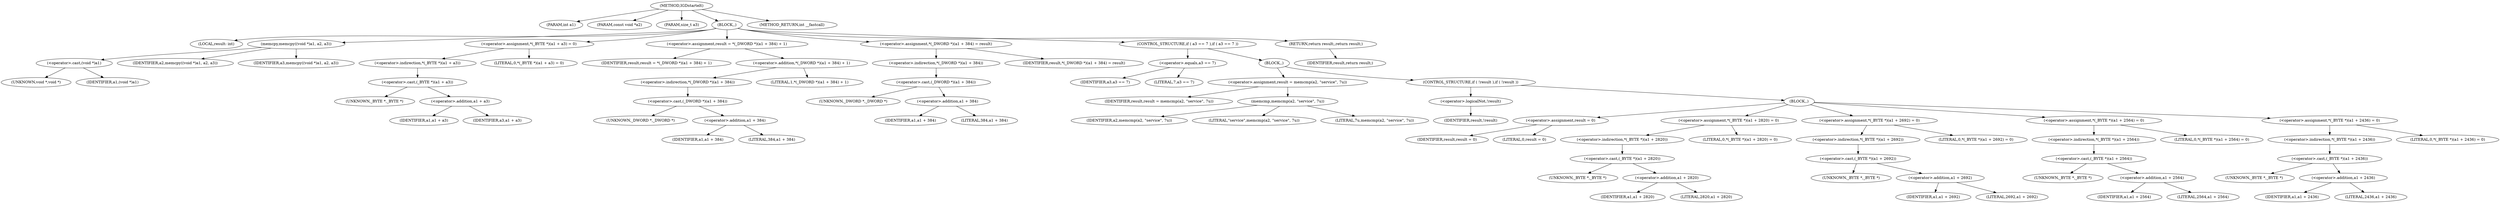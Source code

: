 digraph IGDstartelt {  
"1000102" [label = "(METHOD,IGDstartelt)" ]
"1000103" [label = "(PARAM,int a1)" ]
"1000104" [label = "(PARAM,const void *a2)" ]
"1000105" [label = "(PARAM,size_t a3)" ]
"1000106" [label = "(BLOCK,,)" ]
"1000107" [label = "(LOCAL,result: int)" ]
"1000108" [label = "(memcpy,memcpy((void *)a1, a2, a3))" ]
"1000109" [label = "(<operator>.cast,(void *)a1)" ]
"1000110" [label = "(UNKNOWN,void *,void *)" ]
"1000111" [label = "(IDENTIFIER,a1,(void *)a1)" ]
"1000112" [label = "(IDENTIFIER,a2,memcpy((void *)a1, a2, a3))" ]
"1000113" [label = "(IDENTIFIER,a3,memcpy((void *)a1, a2, a3))" ]
"1000114" [label = "(<operator>.assignment,*(_BYTE *)(a1 + a3) = 0)" ]
"1000115" [label = "(<operator>.indirection,*(_BYTE *)(a1 + a3))" ]
"1000116" [label = "(<operator>.cast,(_BYTE *)(a1 + a3))" ]
"1000117" [label = "(UNKNOWN,_BYTE *,_BYTE *)" ]
"1000118" [label = "(<operator>.addition,a1 + a3)" ]
"1000119" [label = "(IDENTIFIER,a1,a1 + a3)" ]
"1000120" [label = "(IDENTIFIER,a3,a1 + a3)" ]
"1000121" [label = "(LITERAL,0,*(_BYTE *)(a1 + a3) = 0)" ]
"1000122" [label = "(<operator>.assignment,result = *(_DWORD *)(a1 + 384) + 1)" ]
"1000123" [label = "(IDENTIFIER,result,result = *(_DWORD *)(a1 + 384) + 1)" ]
"1000124" [label = "(<operator>.addition,*(_DWORD *)(a1 + 384) + 1)" ]
"1000125" [label = "(<operator>.indirection,*(_DWORD *)(a1 + 384))" ]
"1000126" [label = "(<operator>.cast,(_DWORD *)(a1 + 384))" ]
"1000127" [label = "(UNKNOWN,_DWORD *,_DWORD *)" ]
"1000128" [label = "(<operator>.addition,a1 + 384)" ]
"1000129" [label = "(IDENTIFIER,a1,a1 + 384)" ]
"1000130" [label = "(LITERAL,384,a1 + 384)" ]
"1000131" [label = "(LITERAL,1,*(_DWORD *)(a1 + 384) + 1)" ]
"1000132" [label = "(<operator>.assignment,*(_DWORD *)(a1 + 384) = result)" ]
"1000133" [label = "(<operator>.indirection,*(_DWORD *)(a1 + 384))" ]
"1000134" [label = "(<operator>.cast,(_DWORD *)(a1 + 384))" ]
"1000135" [label = "(UNKNOWN,_DWORD *,_DWORD *)" ]
"1000136" [label = "(<operator>.addition,a1 + 384)" ]
"1000137" [label = "(IDENTIFIER,a1,a1 + 384)" ]
"1000138" [label = "(LITERAL,384,a1 + 384)" ]
"1000139" [label = "(IDENTIFIER,result,*(_DWORD *)(a1 + 384) = result)" ]
"1000140" [label = "(CONTROL_STRUCTURE,if ( a3 == 7 ),if ( a3 == 7 ))" ]
"1000141" [label = "(<operator>.equals,a3 == 7)" ]
"1000142" [label = "(IDENTIFIER,a3,a3 == 7)" ]
"1000143" [label = "(LITERAL,7,a3 == 7)" ]
"1000144" [label = "(BLOCK,,)" ]
"1000145" [label = "(<operator>.assignment,result = memcmp(a2, \"service\", 7u))" ]
"1000146" [label = "(IDENTIFIER,result,result = memcmp(a2, \"service\", 7u))" ]
"1000147" [label = "(memcmp,memcmp(a2, \"service\", 7u))" ]
"1000148" [label = "(IDENTIFIER,a2,memcmp(a2, \"service\", 7u))" ]
"1000149" [label = "(LITERAL,\"service\",memcmp(a2, \"service\", 7u))" ]
"1000150" [label = "(LITERAL,7u,memcmp(a2, \"service\", 7u))" ]
"1000151" [label = "(CONTROL_STRUCTURE,if ( !result ),if ( !result ))" ]
"1000152" [label = "(<operator>.logicalNot,!result)" ]
"1000153" [label = "(IDENTIFIER,result,!result)" ]
"1000154" [label = "(BLOCK,,)" ]
"1000155" [label = "(<operator>.assignment,result = 0)" ]
"1000156" [label = "(IDENTIFIER,result,result = 0)" ]
"1000157" [label = "(LITERAL,0,result = 0)" ]
"1000158" [label = "(<operator>.assignment,*(_BYTE *)(a1 + 2820) = 0)" ]
"1000159" [label = "(<operator>.indirection,*(_BYTE *)(a1 + 2820))" ]
"1000160" [label = "(<operator>.cast,(_BYTE *)(a1 + 2820))" ]
"1000161" [label = "(UNKNOWN,_BYTE *,_BYTE *)" ]
"1000162" [label = "(<operator>.addition,a1 + 2820)" ]
"1000163" [label = "(IDENTIFIER,a1,a1 + 2820)" ]
"1000164" [label = "(LITERAL,2820,a1 + 2820)" ]
"1000165" [label = "(LITERAL,0,*(_BYTE *)(a1 + 2820) = 0)" ]
"1000166" [label = "(<operator>.assignment,*(_BYTE *)(a1 + 2692) = 0)" ]
"1000167" [label = "(<operator>.indirection,*(_BYTE *)(a1 + 2692))" ]
"1000168" [label = "(<operator>.cast,(_BYTE *)(a1 + 2692))" ]
"1000169" [label = "(UNKNOWN,_BYTE *,_BYTE *)" ]
"1000170" [label = "(<operator>.addition,a1 + 2692)" ]
"1000171" [label = "(IDENTIFIER,a1,a1 + 2692)" ]
"1000172" [label = "(LITERAL,2692,a1 + 2692)" ]
"1000173" [label = "(LITERAL,0,*(_BYTE *)(a1 + 2692) = 0)" ]
"1000174" [label = "(<operator>.assignment,*(_BYTE *)(a1 + 2564) = 0)" ]
"1000175" [label = "(<operator>.indirection,*(_BYTE *)(a1 + 2564))" ]
"1000176" [label = "(<operator>.cast,(_BYTE *)(a1 + 2564))" ]
"1000177" [label = "(UNKNOWN,_BYTE *,_BYTE *)" ]
"1000178" [label = "(<operator>.addition,a1 + 2564)" ]
"1000179" [label = "(IDENTIFIER,a1,a1 + 2564)" ]
"1000180" [label = "(LITERAL,2564,a1 + 2564)" ]
"1000181" [label = "(LITERAL,0,*(_BYTE *)(a1 + 2564) = 0)" ]
"1000182" [label = "(<operator>.assignment,*(_BYTE *)(a1 + 2436) = 0)" ]
"1000183" [label = "(<operator>.indirection,*(_BYTE *)(a1 + 2436))" ]
"1000184" [label = "(<operator>.cast,(_BYTE *)(a1 + 2436))" ]
"1000185" [label = "(UNKNOWN,_BYTE *,_BYTE *)" ]
"1000186" [label = "(<operator>.addition,a1 + 2436)" ]
"1000187" [label = "(IDENTIFIER,a1,a1 + 2436)" ]
"1000188" [label = "(LITERAL,2436,a1 + 2436)" ]
"1000189" [label = "(LITERAL,0,*(_BYTE *)(a1 + 2436) = 0)" ]
"1000190" [label = "(RETURN,return result;,return result;)" ]
"1000191" [label = "(IDENTIFIER,result,return result;)" ]
"1000192" [label = "(METHOD_RETURN,int __fastcall)" ]
  "1000102" -> "1000103" 
  "1000102" -> "1000104" 
  "1000102" -> "1000105" 
  "1000102" -> "1000106" 
  "1000102" -> "1000192" 
  "1000106" -> "1000107" 
  "1000106" -> "1000108" 
  "1000106" -> "1000114" 
  "1000106" -> "1000122" 
  "1000106" -> "1000132" 
  "1000106" -> "1000140" 
  "1000106" -> "1000190" 
  "1000108" -> "1000109" 
  "1000108" -> "1000112" 
  "1000108" -> "1000113" 
  "1000109" -> "1000110" 
  "1000109" -> "1000111" 
  "1000114" -> "1000115" 
  "1000114" -> "1000121" 
  "1000115" -> "1000116" 
  "1000116" -> "1000117" 
  "1000116" -> "1000118" 
  "1000118" -> "1000119" 
  "1000118" -> "1000120" 
  "1000122" -> "1000123" 
  "1000122" -> "1000124" 
  "1000124" -> "1000125" 
  "1000124" -> "1000131" 
  "1000125" -> "1000126" 
  "1000126" -> "1000127" 
  "1000126" -> "1000128" 
  "1000128" -> "1000129" 
  "1000128" -> "1000130" 
  "1000132" -> "1000133" 
  "1000132" -> "1000139" 
  "1000133" -> "1000134" 
  "1000134" -> "1000135" 
  "1000134" -> "1000136" 
  "1000136" -> "1000137" 
  "1000136" -> "1000138" 
  "1000140" -> "1000141" 
  "1000140" -> "1000144" 
  "1000141" -> "1000142" 
  "1000141" -> "1000143" 
  "1000144" -> "1000145" 
  "1000144" -> "1000151" 
  "1000145" -> "1000146" 
  "1000145" -> "1000147" 
  "1000147" -> "1000148" 
  "1000147" -> "1000149" 
  "1000147" -> "1000150" 
  "1000151" -> "1000152" 
  "1000151" -> "1000154" 
  "1000152" -> "1000153" 
  "1000154" -> "1000155" 
  "1000154" -> "1000158" 
  "1000154" -> "1000166" 
  "1000154" -> "1000174" 
  "1000154" -> "1000182" 
  "1000155" -> "1000156" 
  "1000155" -> "1000157" 
  "1000158" -> "1000159" 
  "1000158" -> "1000165" 
  "1000159" -> "1000160" 
  "1000160" -> "1000161" 
  "1000160" -> "1000162" 
  "1000162" -> "1000163" 
  "1000162" -> "1000164" 
  "1000166" -> "1000167" 
  "1000166" -> "1000173" 
  "1000167" -> "1000168" 
  "1000168" -> "1000169" 
  "1000168" -> "1000170" 
  "1000170" -> "1000171" 
  "1000170" -> "1000172" 
  "1000174" -> "1000175" 
  "1000174" -> "1000181" 
  "1000175" -> "1000176" 
  "1000176" -> "1000177" 
  "1000176" -> "1000178" 
  "1000178" -> "1000179" 
  "1000178" -> "1000180" 
  "1000182" -> "1000183" 
  "1000182" -> "1000189" 
  "1000183" -> "1000184" 
  "1000184" -> "1000185" 
  "1000184" -> "1000186" 
  "1000186" -> "1000187" 
  "1000186" -> "1000188" 
  "1000190" -> "1000191" 
}
